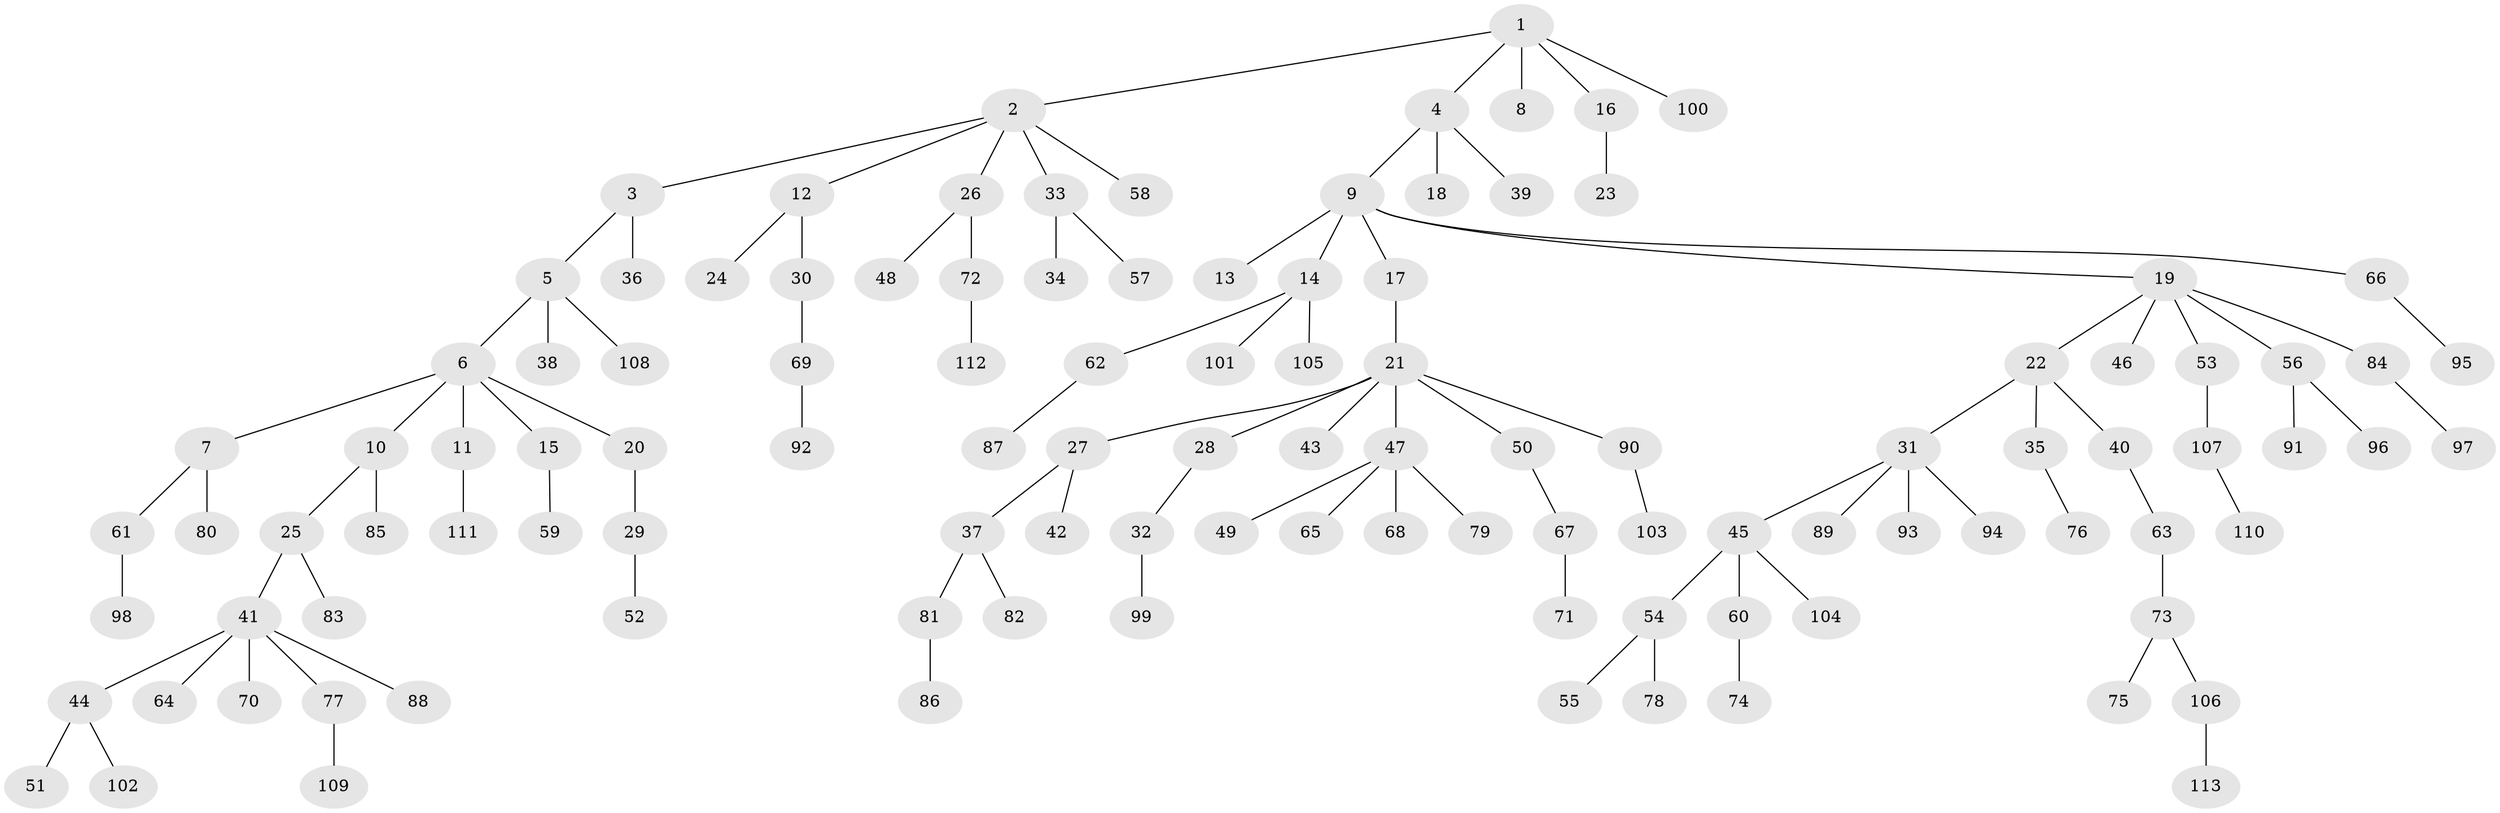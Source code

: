 // coarse degree distribution, {5: 0.02531645569620253, 7: 0.012658227848101266, 2: 0.24050632911392406, 3: 0.0759493670886076, 6: 0.05063291139240506, 1: 0.5443037974683544, 4: 0.05063291139240506}
// Generated by graph-tools (version 1.1) at 2025/24/03/03/25 07:24:07]
// undirected, 113 vertices, 112 edges
graph export_dot {
graph [start="1"]
  node [color=gray90,style=filled];
  1;
  2;
  3;
  4;
  5;
  6;
  7;
  8;
  9;
  10;
  11;
  12;
  13;
  14;
  15;
  16;
  17;
  18;
  19;
  20;
  21;
  22;
  23;
  24;
  25;
  26;
  27;
  28;
  29;
  30;
  31;
  32;
  33;
  34;
  35;
  36;
  37;
  38;
  39;
  40;
  41;
  42;
  43;
  44;
  45;
  46;
  47;
  48;
  49;
  50;
  51;
  52;
  53;
  54;
  55;
  56;
  57;
  58;
  59;
  60;
  61;
  62;
  63;
  64;
  65;
  66;
  67;
  68;
  69;
  70;
  71;
  72;
  73;
  74;
  75;
  76;
  77;
  78;
  79;
  80;
  81;
  82;
  83;
  84;
  85;
  86;
  87;
  88;
  89;
  90;
  91;
  92;
  93;
  94;
  95;
  96;
  97;
  98;
  99;
  100;
  101;
  102;
  103;
  104;
  105;
  106;
  107;
  108;
  109;
  110;
  111;
  112;
  113;
  1 -- 2;
  1 -- 4;
  1 -- 8;
  1 -- 16;
  1 -- 100;
  2 -- 3;
  2 -- 12;
  2 -- 26;
  2 -- 33;
  2 -- 58;
  3 -- 5;
  3 -- 36;
  4 -- 9;
  4 -- 18;
  4 -- 39;
  5 -- 6;
  5 -- 38;
  5 -- 108;
  6 -- 7;
  6 -- 10;
  6 -- 11;
  6 -- 15;
  6 -- 20;
  7 -- 61;
  7 -- 80;
  9 -- 13;
  9 -- 14;
  9 -- 17;
  9 -- 19;
  9 -- 66;
  10 -- 25;
  10 -- 85;
  11 -- 111;
  12 -- 24;
  12 -- 30;
  14 -- 62;
  14 -- 101;
  14 -- 105;
  15 -- 59;
  16 -- 23;
  17 -- 21;
  19 -- 22;
  19 -- 46;
  19 -- 53;
  19 -- 56;
  19 -- 84;
  20 -- 29;
  21 -- 27;
  21 -- 28;
  21 -- 43;
  21 -- 47;
  21 -- 50;
  21 -- 90;
  22 -- 31;
  22 -- 35;
  22 -- 40;
  25 -- 41;
  25 -- 83;
  26 -- 48;
  26 -- 72;
  27 -- 37;
  27 -- 42;
  28 -- 32;
  29 -- 52;
  30 -- 69;
  31 -- 45;
  31 -- 89;
  31 -- 93;
  31 -- 94;
  32 -- 99;
  33 -- 34;
  33 -- 57;
  35 -- 76;
  37 -- 81;
  37 -- 82;
  40 -- 63;
  41 -- 44;
  41 -- 64;
  41 -- 70;
  41 -- 77;
  41 -- 88;
  44 -- 51;
  44 -- 102;
  45 -- 54;
  45 -- 60;
  45 -- 104;
  47 -- 49;
  47 -- 65;
  47 -- 68;
  47 -- 79;
  50 -- 67;
  53 -- 107;
  54 -- 55;
  54 -- 78;
  56 -- 91;
  56 -- 96;
  60 -- 74;
  61 -- 98;
  62 -- 87;
  63 -- 73;
  66 -- 95;
  67 -- 71;
  69 -- 92;
  72 -- 112;
  73 -- 75;
  73 -- 106;
  77 -- 109;
  81 -- 86;
  84 -- 97;
  90 -- 103;
  106 -- 113;
  107 -- 110;
}
